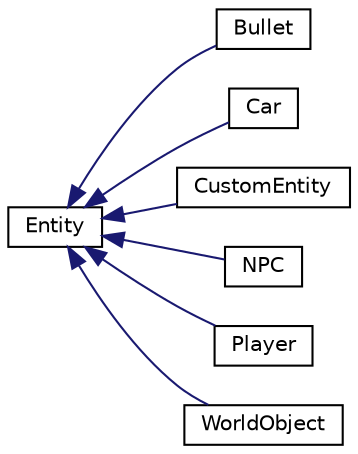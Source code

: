 digraph "Graphical Class Hierarchy"
{
 // LATEX_PDF_SIZE
  edge [fontname="Helvetica",fontsize="10",labelfontname="Helvetica",labelfontsize="10"];
  node [fontname="Helvetica",fontsize="10",shape=record];
  rankdir="LR";
  Node0 [label="Entity",height=0.2,width=0.4,color="black", fillcolor="white", style="filled",URL="$class_entity.html",tooltip="Entity System encapsulating all attributes of something \"Living\"."];
  Node0 -> Node1 [dir="back",color="midnightblue",fontsize="10",style="solid",fontname="Helvetica"];
  Node1 [label="Bullet",height=0.2,width=0.4,color="black", fillcolor="white", style="filled",URL="$class_bullet.html",tooltip="Handles the Bullet Entity in our Game."];
  Node0 -> Node2 [dir="back",color="midnightblue",fontsize="10",style="solid",fontname="Helvetica"];
  Node2 [label="Car",height=0.2,width=0.4,color="black", fillcolor="white", style="filled",URL="$class_car.html",tooltip="Car class for car movement."];
  Node0 -> Node3 [dir="back",color="midnightblue",fontsize="10",style="solid",fontname="Helvetica"];
  Node3 [label="CustomEntity",height=0.2,width=0.4,color="black", fillcolor="white", style="filled",URL="$class_custom_entity.html",tooltip="Sub-Type of an Entity. Usually used to create Interaction Zones in the world by spawning a Custom Ent..."];
  Node0 -> Node4 [dir="back",color="midnightblue",fontsize="10",style="solid",fontname="Helvetica"];
  Node4 [label="NPC",height=0.2,width=0.4,color="black", fillcolor="white", style="filled",URL="$class_n_p_c.html",tooltip="NPC class that will involve interactable and non-interactable NPCs."];
  Node0 -> Node5 [dir="back",color="midnightblue",fontsize="10",style="solid",fontname="Helvetica"];
  Node5 [label="Player",height=0.2,width=0.4,color="black", fillcolor="white", style="filled",URL="$class_player.html",tooltip="Handles all Players functionalities."];
  Node0 -> Node6 [dir="back",color="midnightblue",fontsize="10",style="solid",fontname="Helvetica"];
  Node6 [label="WorldObject",height=0.2,width=0.4,color="black", fillcolor="white", style="filled",URL="$class_world_object.html",tooltip="WorldObject Entity usually used for Buildings, Trees etc."];
}
